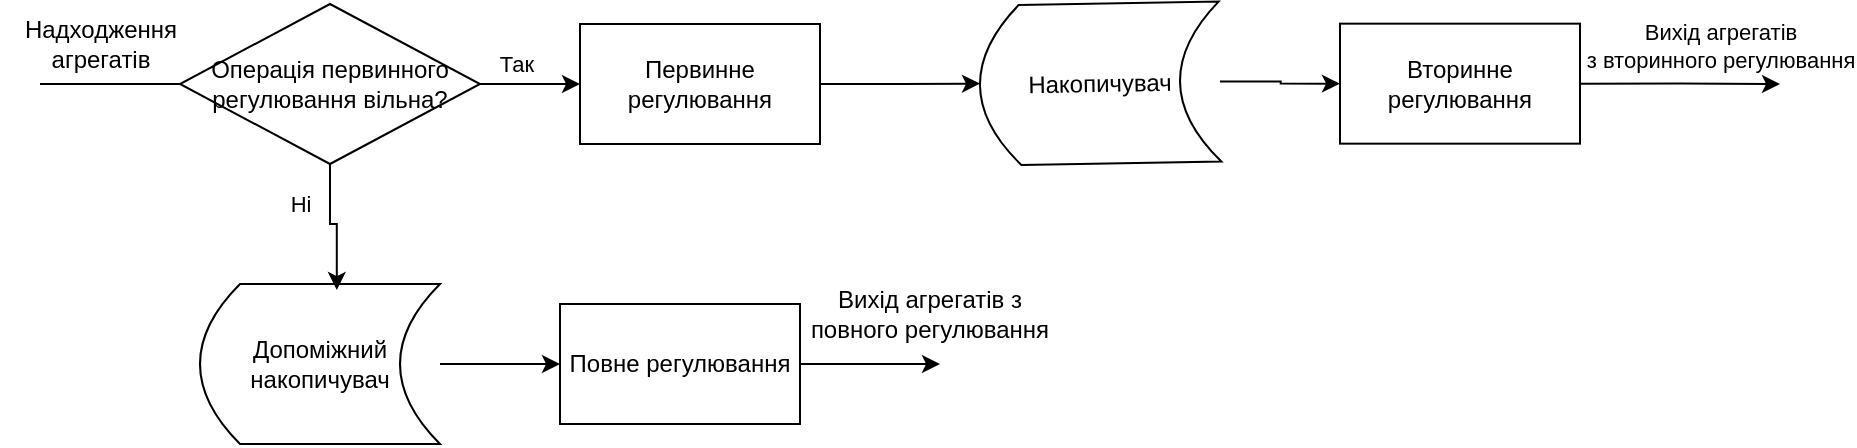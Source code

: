 <mxfile version="22.1.7" type="device">
  <diagram name="Page-1" id="mR5GMEBeev_RYWWCOcCr">
    <mxGraphModel dx="1434" dy="782" grid="0" gridSize="10" guides="1" tooltips="1" connect="1" arrows="1" fold="1" page="0" pageScale="1" pageWidth="827" pageHeight="1169" math="0" shadow="0">
      <root>
        <mxCell id="0" />
        <mxCell id="1" parent="0" />
        <mxCell id="yDfbadPPPctox4IWPfiL-2" style="edgeStyle=orthogonalEdgeStyle;rounded=0;orthogonalLoop=1;jettySize=auto;html=1;exitX=0;exitY=0.5;exitDx=0;exitDy=0;endArrow=none;endFill=0;" edge="1" parent="1" source="yDfbadPPPctox4IWPfiL-1">
          <mxGeometry relative="1" as="geometry">
            <mxPoint x="110" y="320" as="targetPoint" />
          </mxGeometry>
        </mxCell>
        <mxCell id="yDfbadPPPctox4IWPfiL-6" style="edgeStyle=orthogonalEdgeStyle;rounded=0;orthogonalLoop=1;jettySize=auto;html=1;exitX=1;exitY=0.5;exitDx=0;exitDy=0;entryX=0;entryY=0.5;entryDx=0;entryDy=0;" edge="1" parent="1" source="yDfbadPPPctox4IWPfiL-1" target="yDfbadPPPctox4IWPfiL-4">
          <mxGeometry relative="1" as="geometry" />
        </mxCell>
        <mxCell id="yDfbadPPPctox4IWPfiL-27" value="Так" style="edgeLabel;html=1;align=center;verticalAlign=middle;resizable=0;points=[];" vertex="1" connectable="0" parent="yDfbadPPPctox4IWPfiL-6">
          <mxGeometry x="-0.28" y="-1" relative="1" as="geometry">
            <mxPoint y="-11" as="offset" />
          </mxGeometry>
        </mxCell>
        <mxCell id="yDfbadPPPctox4IWPfiL-1" value="Операція первинного регулювання вільна?" style="rhombus;whiteSpace=wrap;html=1;" vertex="1" parent="1">
          <mxGeometry x="180" y="280" width="150" height="80" as="geometry" />
        </mxCell>
        <mxCell id="yDfbadPPPctox4IWPfiL-21" style="edgeStyle=orthogonalEdgeStyle;rounded=0;orthogonalLoop=1;jettySize=auto;html=1;exitX=1;exitY=0.5;exitDx=0;exitDy=0;" edge="1" parent="1" source="yDfbadPPPctox4IWPfiL-4" target="yDfbadPPPctox4IWPfiL-11">
          <mxGeometry relative="1" as="geometry" />
        </mxCell>
        <mxCell id="yDfbadPPPctox4IWPfiL-4" value="Первинне регулювання" style="rounded=0;whiteSpace=wrap;html=1;" vertex="1" parent="1">
          <mxGeometry x="380" y="290" width="120" height="60" as="geometry" />
        </mxCell>
        <mxCell id="yDfbadPPPctox4IWPfiL-19" style="edgeStyle=orthogonalEdgeStyle;rounded=0;orthogonalLoop=1;jettySize=auto;html=1;exitX=1;exitY=0.5;exitDx=0;exitDy=0;" edge="1" parent="1" source="yDfbadPPPctox4IWPfiL-5">
          <mxGeometry relative="1" as="geometry">
            <mxPoint x="980" y="320" as="targetPoint" />
          </mxGeometry>
        </mxCell>
        <mxCell id="yDfbadPPPctox4IWPfiL-29" value="Вихід агрегатів &lt;br&gt;з вторинного регулювання" style="edgeLabel;html=1;align=center;verticalAlign=middle;resizable=0;points=[];" vertex="1" connectable="0" parent="yDfbadPPPctox4IWPfiL-19">
          <mxGeometry x="0.441" y="1" relative="1" as="geometry">
            <mxPoint x="-2" y="-19" as="offset" />
          </mxGeometry>
        </mxCell>
        <mxCell id="yDfbadPPPctox4IWPfiL-5" value="Вторинне регулювання" style="rounded=0;whiteSpace=wrap;html=1;" vertex="1" parent="1">
          <mxGeometry x="760" y="289.83" width="120" height="60" as="geometry" />
        </mxCell>
        <mxCell id="yDfbadPPPctox4IWPfiL-25" style="edgeStyle=orthogonalEdgeStyle;rounded=0;orthogonalLoop=1;jettySize=auto;html=1;exitX=1;exitY=0.5;exitDx=0;exitDy=0;entryX=0;entryY=0.5;entryDx=0;entryDy=0;" edge="1" parent="1" source="yDfbadPPPctox4IWPfiL-9" target="yDfbadPPPctox4IWPfiL-10">
          <mxGeometry relative="1" as="geometry" />
        </mxCell>
        <mxCell id="yDfbadPPPctox4IWPfiL-9" value="Допоміжний накопичувач" style="shape=dataStorage;whiteSpace=wrap;html=1;fixedSize=1;rotation=0;" vertex="1" parent="1">
          <mxGeometry x="190" y="420" width="120" height="80" as="geometry" />
        </mxCell>
        <mxCell id="yDfbadPPPctox4IWPfiL-18" style="edgeStyle=orthogonalEdgeStyle;rounded=0;orthogonalLoop=1;jettySize=auto;html=1;exitX=1;exitY=0.5;exitDx=0;exitDy=0;" edge="1" parent="1" source="yDfbadPPPctox4IWPfiL-10">
          <mxGeometry relative="1" as="geometry">
            <mxPoint x="560" y="460" as="targetPoint" />
          </mxGeometry>
        </mxCell>
        <mxCell id="yDfbadPPPctox4IWPfiL-10" value="Повне регулювання" style="rounded=0;whiteSpace=wrap;html=1;" vertex="1" parent="1">
          <mxGeometry x="370" y="430" width="120" height="60" as="geometry" />
        </mxCell>
        <mxCell id="yDfbadPPPctox4IWPfiL-23" style="edgeStyle=orthogonalEdgeStyle;rounded=0;orthogonalLoop=1;jettySize=auto;html=1;exitX=1;exitY=0.5;exitDx=0;exitDy=0;entryX=0;entryY=0.5;entryDx=0;entryDy=0;" edge="1" parent="1" source="yDfbadPPPctox4IWPfiL-11" target="yDfbadPPPctox4IWPfiL-5">
          <mxGeometry relative="1" as="geometry" />
        </mxCell>
        <mxCell id="yDfbadPPPctox4IWPfiL-11" value="Накопичувач" style="shape=dataStorage;whiteSpace=wrap;html=1;fixedSize=1;rotation=-1;size=20;" vertex="1" parent="1">
          <mxGeometry x="580" y="279.83" width="120" height="80" as="geometry" />
        </mxCell>
        <mxCell id="yDfbadPPPctox4IWPfiL-26" style="edgeStyle=orthogonalEdgeStyle;rounded=0;orthogonalLoop=1;jettySize=auto;html=1;exitX=0.5;exitY=1;exitDx=0;exitDy=0;entryX=0.57;entryY=0.038;entryDx=0;entryDy=0;entryPerimeter=0;" edge="1" parent="1" source="yDfbadPPPctox4IWPfiL-1" target="yDfbadPPPctox4IWPfiL-9">
          <mxGeometry relative="1" as="geometry" />
        </mxCell>
        <mxCell id="yDfbadPPPctox4IWPfiL-28" value="Ні" style="edgeLabel;html=1;align=center;verticalAlign=middle;resizable=0;points=[];" vertex="1" connectable="0" parent="yDfbadPPPctox4IWPfiL-26">
          <mxGeometry x="-0.308" y="-1" relative="1" as="geometry">
            <mxPoint x="-14" y="-3" as="offset" />
          </mxGeometry>
        </mxCell>
        <mxCell id="yDfbadPPPctox4IWPfiL-30" value="Надходження&lt;br&gt;агрегатів" style="text;html=1;align=center;verticalAlign=middle;resizable=0;points=[];autosize=1;strokeColor=none;fillColor=none;" vertex="1" parent="1">
          <mxGeometry x="90" y="279.83" width="100" height="40" as="geometry" />
        </mxCell>
        <mxCell id="yDfbadPPPctox4IWPfiL-31" value="Вихід агрегатів з повного регулювання" style="text;html=1;strokeColor=none;fillColor=none;align=center;verticalAlign=middle;whiteSpace=wrap;rounded=0;" vertex="1" parent="1">
          <mxGeometry x="490" y="420" width="130" height="30" as="geometry" />
        </mxCell>
      </root>
    </mxGraphModel>
  </diagram>
</mxfile>
